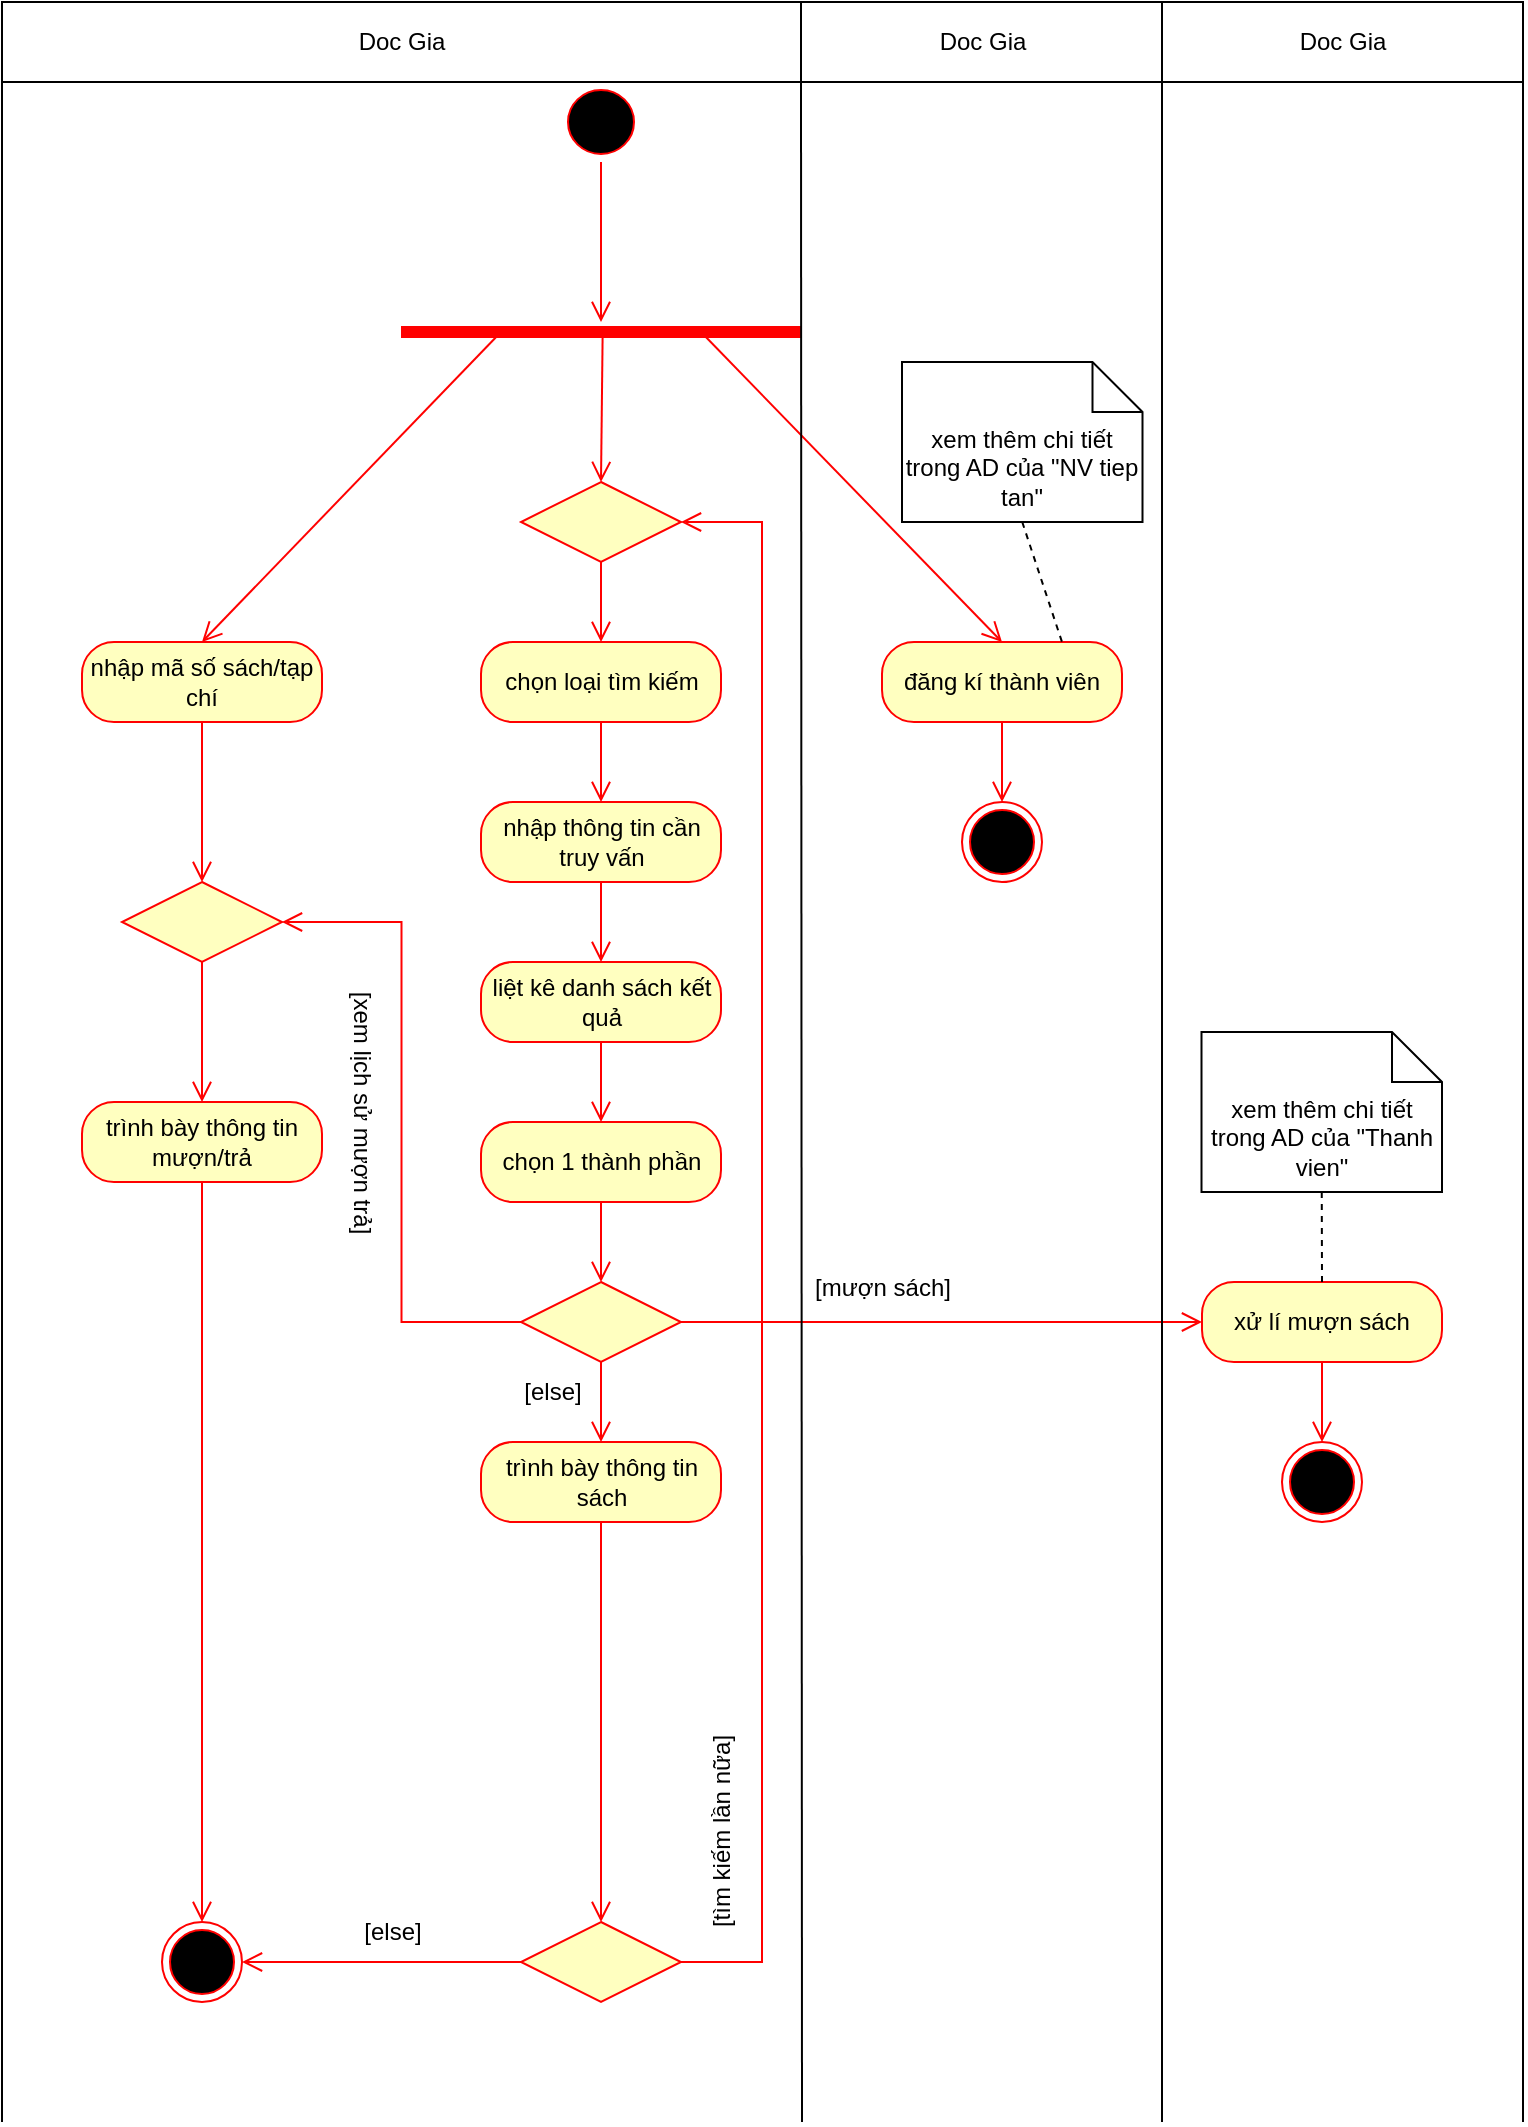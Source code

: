 <mxfile version="28.2.1">
  <diagram name="Trang-1" id="PhUUZqE7oBdN0Y3D7PlP">
    <mxGraphModel dx="1042" dy="570" grid="1" gridSize="10" guides="1" tooltips="1" connect="1" arrows="1" fold="1" page="1" pageScale="1" pageWidth="827" pageHeight="1169" math="0" shadow="0">
      <root>
        <mxCell id="0" />
        <mxCell id="1" parent="0" />
        <mxCell id="Uq3JC5l-ZfvANi96as_d-1" value="" style="shape=line;html=1;strokeWidth=6;strokeColor=#ff0000;" vertex="1" parent="1">
          <mxGeometry x="239.5" y="200" width="200" height="10" as="geometry" />
        </mxCell>
        <mxCell id="Uq3JC5l-ZfvANi96as_d-2" value="" style="html=1;verticalAlign=bottom;endArrow=open;endSize=8;strokeColor=#ff0000;rounded=0;entryX=0.5;entryY=0;entryDx=0;entryDy=0;exitX=0.25;exitY=0.5;exitDx=0;exitDy=0;exitPerimeter=0;" edge="1" parent="1" source="Uq3JC5l-ZfvANi96as_d-1" target="Uq3JC5l-ZfvANi96as_d-5">
          <mxGeometry relative="1" as="geometry">
            <mxPoint x="320" y="260" as="targetPoint" />
          </mxGeometry>
        </mxCell>
        <mxCell id="Uq3JC5l-ZfvANi96as_d-3" value="" style="ellipse;html=1;shape=startState;fillColor=#000000;strokeColor=#ff0000;" vertex="1" parent="1">
          <mxGeometry x="319" y="80" width="41" height="40" as="geometry" />
        </mxCell>
        <mxCell id="Uq3JC5l-ZfvANi96as_d-4" value="" style="edgeStyle=orthogonalEdgeStyle;html=1;verticalAlign=bottom;endArrow=open;endSize=8;strokeColor=#ff0000;rounded=0;" edge="1" parent="1" source="Uq3JC5l-ZfvANi96as_d-3" target="Uq3JC5l-ZfvANi96as_d-1">
          <mxGeometry relative="1" as="geometry">
            <mxPoint x="334" y="170" as="targetPoint" />
          </mxGeometry>
        </mxCell>
        <mxCell id="Uq3JC5l-ZfvANi96as_d-5" value="nhập mã số sách/tạp chí" style="rounded=1;whiteSpace=wrap;html=1;arcSize=40;fontColor=#000000;fillColor=#ffffc0;strokeColor=#ff0000;" vertex="1" parent="1">
          <mxGeometry x="80" y="360" width="120" height="40" as="geometry" />
        </mxCell>
        <mxCell id="Uq3JC5l-ZfvANi96as_d-6" value="" style="edgeStyle=orthogonalEdgeStyle;html=1;verticalAlign=bottom;endArrow=open;endSize=8;strokeColor=#ff0000;rounded=0;entryX=0.5;entryY=0;entryDx=0;entryDy=0;" edge="1" parent="1" source="Uq3JC5l-ZfvANi96as_d-5" target="Uq3JC5l-ZfvANi96as_d-7">
          <mxGeometry relative="1" as="geometry">
            <mxPoint x="140" y="460" as="targetPoint" />
          </mxGeometry>
        </mxCell>
        <mxCell id="Uq3JC5l-ZfvANi96as_d-7" value="" style="rhombus;whiteSpace=wrap;html=1;fontColor=#000000;fillColor=#ffffc0;strokeColor=#ff0000;" vertex="1" parent="1">
          <mxGeometry x="100" y="480" width="80" height="40" as="geometry" />
        </mxCell>
        <mxCell id="Uq3JC5l-ZfvANi96as_d-8" value="" style="edgeStyle=orthogonalEdgeStyle;html=1;align=left;verticalAlign=top;endArrow=open;endSize=8;strokeColor=#ff0000;rounded=0;entryX=0.5;entryY=0;entryDx=0;entryDy=0;" edge="1" parent="1" source="Uq3JC5l-ZfvANi96as_d-7" target="Uq3JC5l-ZfvANi96as_d-9">
          <mxGeometry x="-1" relative="1" as="geometry">
            <mxPoint x="140" y="580" as="targetPoint" />
          </mxGeometry>
        </mxCell>
        <mxCell id="Uq3JC5l-ZfvANi96as_d-9" value="trình bày thông tin mượn/trả" style="rounded=1;whiteSpace=wrap;html=1;arcSize=40;fontColor=#000000;fillColor=#ffffc0;strokeColor=#ff0000;" vertex="1" parent="1">
          <mxGeometry x="80" y="590" width="120" height="40" as="geometry" />
        </mxCell>
        <mxCell id="Uq3JC5l-ZfvANi96as_d-10" value="" style="edgeStyle=orthogonalEdgeStyle;html=1;verticalAlign=bottom;endArrow=open;endSize=8;strokeColor=#ff0000;rounded=0;entryX=0.5;entryY=0;entryDx=0;entryDy=0;" edge="1" parent="1" source="Uq3JC5l-ZfvANi96as_d-9" target="Uq3JC5l-ZfvANi96as_d-11">
          <mxGeometry relative="1" as="geometry">
            <mxPoint x="140" y="690" as="targetPoint" />
          </mxGeometry>
        </mxCell>
        <mxCell id="Uq3JC5l-ZfvANi96as_d-11" value="" style="ellipse;html=1;shape=endState;fillColor=#000000;strokeColor=#ff0000;" vertex="1" parent="1">
          <mxGeometry x="120" y="1000" width="40" height="40" as="geometry" />
        </mxCell>
        <mxCell id="Uq3JC5l-ZfvANi96as_d-12" value="" style="html=1;verticalAlign=bottom;endArrow=open;endSize=8;strokeColor=#ff0000;rounded=0;entryX=0.5;entryY=0;entryDx=0;entryDy=0;exitX=0.504;exitY=0.797;exitDx=0;exitDy=0;exitPerimeter=0;" edge="1" parent="1" source="Uq3JC5l-ZfvANi96as_d-1" target="Uq3JC5l-ZfvANi96as_d-13">
          <mxGeometry relative="1" as="geometry">
            <mxPoint x="350" y="270" as="targetPoint" />
            <mxPoint x="370" y="230" as="sourcePoint" />
          </mxGeometry>
        </mxCell>
        <mxCell id="Uq3JC5l-ZfvANi96as_d-13" value="" style="rhombus;whiteSpace=wrap;html=1;fontColor=#000000;fillColor=#ffffc0;strokeColor=#ff0000;" vertex="1" parent="1">
          <mxGeometry x="299.5" y="280" width="80" height="40" as="geometry" />
        </mxCell>
        <mxCell id="Uq3JC5l-ZfvANi96as_d-14" value="chọn loại tìm kiếm" style="rounded=1;whiteSpace=wrap;html=1;arcSize=40;fontColor=#000000;fillColor=#ffffc0;strokeColor=#ff0000;" vertex="1" parent="1">
          <mxGeometry x="279.5" y="360" width="120" height="40" as="geometry" />
        </mxCell>
        <mxCell id="Uq3JC5l-ZfvANi96as_d-15" value="nhập thông tin cần truy vấn" style="rounded=1;whiteSpace=wrap;html=1;arcSize=40;fontColor=#000000;fillColor=#ffffc0;strokeColor=#ff0000;" vertex="1" parent="1">
          <mxGeometry x="279.5" y="440" width="120" height="40" as="geometry" />
        </mxCell>
        <mxCell id="Uq3JC5l-ZfvANi96as_d-16" value="liệt kê danh sách kết quả" style="rounded=1;whiteSpace=wrap;html=1;arcSize=40;fontColor=#000000;fillColor=#ffffc0;strokeColor=#ff0000;" vertex="1" parent="1">
          <mxGeometry x="279.5" y="520" width="120" height="40" as="geometry" />
        </mxCell>
        <mxCell id="Uq3JC5l-ZfvANi96as_d-17" value="chọn 1 thành phần" style="rounded=1;whiteSpace=wrap;html=1;arcSize=40;fontColor=#000000;fillColor=#ffffc0;strokeColor=#ff0000;" vertex="1" parent="1">
          <mxGeometry x="279.5" y="600" width="120" height="40" as="geometry" />
        </mxCell>
        <mxCell id="Uq3JC5l-ZfvANi96as_d-18" value="trình bày thông tin sách&lt;span style=&quot;color: rgba(0, 0, 0, 0); font-family: monospace; font-size: 0px; text-align: start; text-wrap-mode: nowrap;&quot;&gt;%3CmxGraphModel%3E%3Croot%3E%3CmxCell%20id%3D%220%22%2F%3E%3CmxCell%20id%3D%221%22%20parent%3D%220%22%2F%3E%3CmxCell%20id%3D%222%22%20value%3D%22li%C3%AA%CC%A3t%20k%C3%AA%20danh%20sa%CC%81ch%20k%C3%AA%CC%81t%20qua%CC%89%22%20style%3D%22rounded%3D1%3BwhiteSpace%3Dwrap%3Bhtml%3D1%3BarcSize%3D40%3BfontColor%3D%23000000%3BfillColor%3D%23ffffc0%3BstrokeColor%3D%23ff0000%3B%22%20vertex%3D%221%22%20parent%3D%221%22%3E%3CmxGeometry%20x%3D%22400%22%20y%3D%22500%22%20width%3D%22120%22%20height%3D%2240%22%20as%3D%22geometry%22%2F%3E%3C%2FmxCell%3E%3C%2Froot%3E%3C%2FmxGraphModel%3E&lt;/span&gt;" style="rounded=1;whiteSpace=wrap;html=1;arcSize=40;fontColor=#000000;fillColor=#ffffc0;strokeColor=#ff0000;" vertex="1" parent="1">
          <mxGeometry x="279.5" y="760" width="120" height="40" as="geometry" />
        </mxCell>
        <mxCell id="Uq3JC5l-ZfvANi96as_d-19" value="đăng kí thành viên" style="rounded=1;whiteSpace=wrap;html=1;arcSize=40;fontColor=#000000;fillColor=#ffffc0;strokeColor=#ff0000;" vertex="1" parent="1">
          <mxGeometry x="480" y="360" width="120" height="40" as="geometry" />
        </mxCell>
        <mxCell id="Uq3JC5l-ZfvANi96as_d-20" value="xử lí mượn sách" style="rounded=1;whiteSpace=wrap;html=1;arcSize=40;fontColor=#000000;fillColor=#ffffc0;strokeColor=#ff0000;" vertex="1" parent="1">
          <mxGeometry x="640" y="680" width="120" height="40" as="geometry" />
        </mxCell>
        <mxCell id="Uq3JC5l-ZfvANi96as_d-21" value="" style="html=1;verticalAlign=bottom;endArrow=open;endSize=8;strokeColor=#ff0000;rounded=0;entryX=0.5;entryY=0;entryDx=0;entryDy=0;exitX=0.5;exitY=1;exitDx=0;exitDy=0;" edge="1" parent="1" source="Uq3JC5l-ZfvANi96as_d-13" target="Uq3JC5l-ZfvANi96as_d-14">
          <mxGeometry relative="1" as="geometry">
            <mxPoint x="480" y="330" as="targetPoint" />
            <mxPoint x="462" y="240" as="sourcePoint" />
          </mxGeometry>
        </mxCell>
        <mxCell id="Uq3JC5l-ZfvANi96as_d-22" value="" style="html=1;verticalAlign=bottom;endArrow=open;endSize=8;strokeColor=#ff0000;rounded=0;entryX=0.5;entryY=0;entryDx=0;entryDy=0;exitX=0.5;exitY=1;exitDx=0;exitDy=0;" edge="1" parent="1" source="Uq3JC5l-ZfvANi96as_d-14" target="Uq3JC5l-ZfvANi96as_d-15">
          <mxGeometry relative="1" as="geometry">
            <mxPoint x="438" y="320" as="targetPoint" />
            <mxPoint x="420" y="230" as="sourcePoint" />
          </mxGeometry>
        </mxCell>
        <mxCell id="Uq3JC5l-ZfvANi96as_d-23" value="" style="html=1;verticalAlign=bottom;endArrow=open;endSize=8;strokeColor=#ff0000;rounded=0;entryX=0.5;entryY=0;entryDx=0;entryDy=0;exitX=0.5;exitY=1;exitDx=0;exitDy=0;" edge="1" parent="1" source="Uq3JC5l-ZfvANi96as_d-15" target="Uq3JC5l-ZfvANi96as_d-16">
          <mxGeometry relative="1" as="geometry">
            <mxPoint x="488" y="480" as="targetPoint" />
            <mxPoint x="470" y="390" as="sourcePoint" />
          </mxGeometry>
        </mxCell>
        <mxCell id="Uq3JC5l-ZfvANi96as_d-24" value="" style="html=1;verticalAlign=bottom;endArrow=open;endSize=8;strokeColor=#ff0000;rounded=0;entryX=0.5;entryY=0;entryDx=0;entryDy=0;exitX=0.5;exitY=1;exitDx=0;exitDy=0;" edge="1" parent="1" source="Uq3JC5l-ZfvANi96as_d-16" target="Uq3JC5l-ZfvANi96as_d-17">
          <mxGeometry relative="1" as="geometry">
            <mxPoint x="498" y="470" as="targetPoint" />
            <mxPoint x="480" y="380" as="sourcePoint" />
          </mxGeometry>
        </mxCell>
        <mxCell id="Uq3JC5l-ZfvANi96as_d-25" value="" style="rhombus;whiteSpace=wrap;html=1;fontColor=#000000;fillColor=#ffffc0;strokeColor=#ff0000;" vertex="1" parent="1">
          <mxGeometry x="299.5" y="680" width="80" height="40" as="geometry" />
        </mxCell>
        <mxCell id="Uq3JC5l-ZfvANi96as_d-26" value="" style="html=1;verticalAlign=bottom;endArrow=open;endSize=8;strokeColor=#ff0000;rounded=0;entryX=0.5;entryY=0;entryDx=0;entryDy=0;exitX=0.5;exitY=1;exitDx=0;exitDy=0;" edge="1" parent="1" source="Uq3JC5l-ZfvANi96as_d-17" target="Uq3JC5l-ZfvANi96as_d-25">
          <mxGeometry relative="1" as="geometry">
            <mxPoint x="500" y="665" as="targetPoint" />
            <mxPoint x="510" y="620" as="sourcePoint" />
          </mxGeometry>
        </mxCell>
        <mxCell id="Uq3JC5l-ZfvANi96as_d-27" value="" style="html=1;verticalAlign=bottom;endArrow=open;endSize=8;strokeColor=#ff0000;rounded=0;entryX=0.5;entryY=0;entryDx=0;entryDy=0;exitX=0.5;exitY=1;exitDx=0;exitDy=0;" edge="1" parent="1" source="Uq3JC5l-ZfvANi96as_d-25" target="Uq3JC5l-ZfvANi96as_d-18">
          <mxGeometry relative="1" as="geometry">
            <mxPoint x="480" y="755" as="targetPoint" />
            <mxPoint x="490" y="710" as="sourcePoint" />
          </mxGeometry>
        </mxCell>
        <mxCell id="Uq3JC5l-ZfvANi96as_d-28" value="" style="rhombus;whiteSpace=wrap;html=1;fontColor=#000000;fillColor=#ffffc0;strokeColor=#ff0000;" vertex="1" parent="1">
          <mxGeometry x="299.5" y="1000" width="80" height="40" as="geometry" />
        </mxCell>
        <mxCell id="Uq3JC5l-ZfvANi96as_d-29" value="" style="html=1;verticalAlign=bottom;endArrow=open;endSize=8;strokeColor=#ff0000;rounded=0;entryX=0.5;entryY=0;entryDx=0;entryDy=0;exitX=0.5;exitY=1;exitDx=0;exitDy=0;" edge="1" parent="1" source="Uq3JC5l-ZfvANi96as_d-18" target="Uq3JC5l-ZfvANi96as_d-28">
          <mxGeometry relative="1" as="geometry">
            <mxPoint x="440" y="860" as="targetPoint" />
            <mxPoint x="430" y="780" as="sourcePoint" />
          </mxGeometry>
        </mxCell>
        <mxCell id="Uq3JC5l-ZfvANi96as_d-30" value="" style="html=1;verticalAlign=bottom;endArrow=open;endSize=8;strokeColor=#ff0000;rounded=0;entryX=1;entryY=0.5;entryDx=0;entryDy=0;exitX=0;exitY=0.5;exitDx=0;exitDy=0;" edge="1" parent="1" source="Uq3JC5l-ZfvANi96as_d-28" target="Uq3JC5l-ZfvANi96as_d-11">
          <mxGeometry relative="1" as="geometry">
            <mxPoint x="330" y="1030" as="targetPoint" />
            <mxPoint x="320" y="950" as="sourcePoint" />
          </mxGeometry>
        </mxCell>
        <mxCell id="Uq3JC5l-ZfvANi96as_d-31" value="" style="html=1;verticalAlign=bottom;endArrow=open;endSize=8;strokeColor=#ff0000;rounded=0;entryX=0.5;entryY=0;entryDx=0;entryDy=0;exitX=0.75;exitY=0.5;exitDx=0;exitDy=0;exitPerimeter=0;" edge="1" parent="1" source="Uq3JC5l-ZfvANi96as_d-1" target="Uq3JC5l-ZfvANi96as_d-19">
          <mxGeometry relative="1" as="geometry">
            <mxPoint x="428" y="340" as="targetPoint" />
            <mxPoint x="390" y="240" as="sourcePoint" />
          </mxGeometry>
        </mxCell>
        <mxCell id="Uq3JC5l-ZfvANi96as_d-32" value="" style="ellipse;html=1;shape=endState;fillColor=#000000;strokeColor=#ff0000;" vertex="1" parent="1">
          <mxGeometry x="520" y="440" width="40" height="40" as="geometry" />
        </mxCell>
        <mxCell id="Uq3JC5l-ZfvANi96as_d-33" value="" style="html=1;verticalAlign=bottom;endArrow=open;endSize=8;strokeColor=#ff0000;rounded=0;entryX=0.5;entryY=0;entryDx=0;entryDy=0;exitX=0.5;exitY=1;exitDx=0;exitDy=0;" edge="1" parent="1" source="Uq3JC5l-ZfvANi96as_d-19" target="Uq3JC5l-ZfvANi96as_d-32">
          <mxGeometry relative="1" as="geometry">
            <mxPoint x="411" y="460" as="targetPoint" />
            <mxPoint x="390" y="410" as="sourcePoint" />
          </mxGeometry>
        </mxCell>
        <mxCell id="Uq3JC5l-ZfvANi96as_d-34" value="" style="ellipse;html=1;shape=endState;fillColor=#000000;strokeColor=#ff0000;" vertex="1" parent="1">
          <mxGeometry x="680" y="760" width="40" height="40" as="geometry" />
        </mxCell>
        <mxCell id="Uq3JC5l-ZfvANi96as_d-35" value="" style="html=1;verticalAlign=bottom;endArrow=open;endSize=8;strokeColor=#ff0000;rounded=0;entryX=0.5;entryY=0;entryDx=0;entryDy=0;exitX=0.5;exitY=1;exitDx=0;exitDy=0;" edge="1" parent="1" source="Uq3JC5l-ZfvANi96as_d-20" target="Uq3JC5l-ZfvANi96as_d-34">
          <mxGeometry relative="1" as="geometry">
            <mxPoint x="610" y="780" as="targetPoint" />
            <mxPoint x="610" y="740" as="sourcePoint" />
          </mxGeometry>
        </mxCell>
        <mxCell id="Uq3JC5l-ZfvANi96as_d-36" value="" style="html=1;verticalAlign=bottom;endArrow=open;endSize=8;strokeColor=#ff0000;rounded=0;entryX=1;entryY=0.5;entryDx=0;entryDy=0;exitX=0;exitY=0.5;exitDx=0;exitDy=0;edgeStyle=orthogonalEdgeStyle;" edge="1" parent="1" source="Uq3JC5l-ZfvANi96as_d-25" target="Uq3JC5l-ZfvANi96as_d-7">
          <mxGeometry relative="1" as="geometry">
            <mxPoint x="330" y="690" as="targetPoint" />
            <mxPoint x="330" y="650" as="sourcePoint" />
          </mxGeometry>
        </mxCell>
        <mxCell id="Uq3JC5l-ZfvANi96as_d-37" value="" style="html=1;verticalAlign=bottom;endArrow=open;endSize=8;strokeColor=#ff0000;rounded=0;entryX=1;entryY=0.5;entryDx=0;entryDy=0;exitX=1;exitY=0.5;exitDx=0;exitDy=0;edgeStyle=orthogonalEdgeStyle;" edge="1" parent="1" source="Uq3JC5l-ZfvANi96as_d-28" target="Uq3JC5l-ZfvANi96as_d-13">
          <mxGeometry relative="1" as="geometry">
            <mxPoint x="380" y="1090" as="targetPoint" />
            <mxPoint x="470" y="990" as="sourcePoint" />
            <Array as="points">
              <mxPoint x="420" y="1020" />
              <mxPoint x="420" y="300" />
            </Array>
          </mxGeometry>
        </mxCell>
        <mxCell id="Uq3JC5l-ZfvANi96as_d-38" value="" style="html=1;verticalAlign=bottom;endArrow=open;endSize=8;strokeColor=#ff0000;rounded=0;entryX=0;entryY=0.5;entryDx=0;entryDy=0;exitX=1;exitY=0.5;exitDx=0;exitDy=0;" edge="1" parent="1" source="Uq3JC5l-ZfvANi96as_d-25" target="Uq3JC5l-ZfvANi96as_d-20">
          <mxGeometry relative="1" as="geometry">
            <mxPoint x="400" y="760" as="targetPoint" />
            <mxPoint x="400" y="720" as="sourcePoint" />
          </mxGeometry>
        </mxCell>
        <mxCell id="Uq3JC5l-ZfvANi96as_d-39" value="Doc Gia" style="rounded=0;whiteSpace=wrap;html=1;" vertex="1" parent="1">
          <mxGeometry x="40" y="40" width="400" height="40" as="geometry" />
        </mxCell>
        <mxCell id="Uq3JC5l-ZfvANi96as_d-40" value="Doc Gia" style="rounded=0;whiteSpace=wrap;html=1;" vertex="1" parent="1">
          <mxGeometry x="439.5" y="40" width="180.5" height="40" as="geometry" />
        </mxCell>
        <mxCell id="Uq3JC5l-ZfvANi96as_d-41" value="Doc Gia" style="rounded=0;whiteSpace=wrap;html=1;" vertex="1" parent="1">
          <mxGeometry x="620" y="40" width="180.5" height="40" as="geometry" />
        </mxCell>
        <mxCell id="Uq3JC5l-ZfvANi96as_d-42" value="" style="endArrow=none;html=1;rounded=0;entryX=0;entryY=1;entryDx=0;entryDy=0;" edge="1" parent="1" target="Uq3JC5l-ZfvANi96as_d-40">
          <mxGeometry width="50" height="50" relative="1" as="geometry">
            <mxPoint x="440" y="1100" as="sourcePoint" />
            <mxPoint x="280" y="350" as="targetPoint" />
          </mxGeometry>
        </mxCell>
        <mxCell id="Uq3JC5l-ZfvANi96as_d-43" value="" style="endArrow=none;html=1;rounded=0;entryX=0;entryY=1;entryDx=0;entryDy=0;" edge="1" parent="1">
          <mxGeometry width="50" height="50" relative="1" as="geometry">
            <mxPoint x="620" y="1100" as="sourcePoint" />
            <mxPoint x="620" y="80" as="targetPoint" />
          </mxGeometry>
        </mxCell>
        <mxCell id="Uq3JC5l-ZfvANi96as_d-44" value="" style="endArrow=none;html=1;rounded=0;entryX=0;entryY=1;entryDx=0;entryDy=0;" edge="1" parent="1">
          <mxGeometry width="50" height="50" relative="1" as="geometry">
            <mxPoint x="40" y="1100" as="sourcePoint" />
            <mxPoint x="40" y="80" as="targetPoint" />
          </mxGeometry>
        </mxCell>
        <mxCell id="Uq3JC5l-ZfvANi96as_d-45" value="" style="endArrow=none;html=1;rounded=0;entryX=0;entryY=1;entryDx=0;entryDy=0;" edge="1" parent="1">
          <mxGeometry width="50" height="50" relative="1" as="geometry">
            <mxPoint x="800.5" y="1100" as="sourcePoint" />
            <mxPoint x="800.5" y="80" as="targetPoint" />
          </mxGeometry>
        </mxCell>
        <mxCell id="Uq3JC5l-ZfvANi96as_d-46" value="[else]" style="text;html=1;align=center;verticalAlign=middle;resizable=0;points=[];autosize=1;strokeColor=none;fillColor=none;" vertex="1" parent="1">
          <mxGeometry x="210" y="990" width="50" height="30" as="geometry" />
        </mxCell>
        <mxCell id="Uq3JC5l-ZfvANi96as_d-47" value="[else]" style="text;html=1;align=center;verticalAlign=middle;resizable=0;points=[];autosize=1;strokeColor=none;fillColor=none;" vertex="1" parent="1">
          <mxGeometry x="290" y="720" width="50" height="30" as="geometry" />
        </mxCell>
        <mxCell id="Uq3JC5l-ZfvANi96as_d-48" value="[tìm kiếm lần nữa]" style="text;html=1;align=center;verticalAlign=middle;resizable=0;points=[];autosize=1;strokeColor=none;fillColor=none;rotation=-90;" vertex="1" parent="1">
          <mxGeometry x="340" y="940" width="120" height="30" as="geometry" />
        </mxCell>
        <mxCell id="Uq3JC5l-ZfvANi96as_d-49" value="[xem lịch sử mượn trả]" style="text;html=1;align=center;verticalAlign=middle;resizable=0;points=[];autosize=1;strokeColor=none;fillColor=none;rotation=90;" vertex="1" parent="1">
          <mxGeometry x="150" y="580" width="140" height="30" as="geometry" />
        </mxCell>
        <mxCell id="Uq3JC5l-ZfvANi96as_d-50" value="[mượn sách]" style="text;html=1;align=center;verticalAlign=middle;resizable=0;points=[];autosize=1;strokeColor=none;fillColor=none;" vertex="1" parent="1">
          <mxGeometry x="435" y="668" width="90" height="30" as="geometry" />
        </mxCell>
        <mxCell id="Uq3JC5l-ZfvANi96as_d-51" value="xem thêm chi tiết trong AD của &quot;NV tiep tan&quot;" style="shape=note2;boundedLbl=1;whiteSpace=wrap;html=1;size=25;verticalAlign=top;align=center;" vertex="1" parent="1">
          <mxGeometry x="490" y="220" width="120.25" height="80" as="geometry" />
        </mxCell>
        <mxCell id="Uq3JC5l-ZfvANi96as_d-52" value="" style="endArrow=none;dashed=1;html=1;rounded=0;entryX=0.75;entryY=0;entryDx=0;entryDy=0;exitX=0.5;exitY=1;exitDx=0;exitDy=0;exitPerimeter=0;" edge="1" parent="1" source="Uq3JC5l-ZfvANi96as_d-51" target="Uq3JC5l-ZfvANi96as_d-19">
          <mxGeometry width="50" height="50" relative="1" as="geometry">
            <mxPoint x="460" y="490" as="sourcePoint" />
            <mxPoint x="510" y="440" as="targetPoint" />
          </mxGeometry>
        </mxCell>
        <mxCell id="Uq3JC5l-ZfvANi96as_d-53" value="xem thêm chi tiết trong AD của &quot;Thanh vien&quot;" style="shape=note2;boundedLbl=1;whiteSpace=wrap;html=1;size=25;verticalAlign=top;align=center;" vertex="1" parent="1">
          <mxGeometry x="639.75" y="555" width="120.25" height="80" as="geometry" />
        </mxCell>
        <mxCell id="Uq3JC5l-ZfvANi96as_d-54" value="" style="endArrow=none;dashed=1;html=1;rounded=0;entryX=0.5;entryY=0;entryDx=0;entryDy=0;exitX=0.5;exitY=1;exitDx=0;exitDy=0;exitPerimeter=0;" edge="1" parent="1" source="Uq3JC5l-ZfvANi96as_d-53" target="Uq3JC5l-ZfvANi96as_d-20">
          <mxGeometry width="50" height="50" relative="1" as="geometry">
            <mxPoint x="770" y="653" as="sourcePoint" />
            <mxPoint x="790" y="713" as="targetPoint" />
          </mxGeometry>
        </mxCell>
      </root>
    </mxGraphModel>
  </diagram>
</mxfile>
